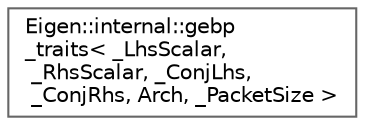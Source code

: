 digraph "Graphical Class Hierarchy"
{
 // LATEX_PDF_SIZE
  bgcolor="transparent";
  edge [fontname=Helvetica,fontsize=10,labelfontname=Helvetica,labelfontsize=10];
  node [fontname=Helvetica,fontsize=10,shape=box,height=0.2,width=0.4];
  rankdir="LR";
  Node0 [id="Node000000",label="Eigen::internal::gebp\l_traits\< _LhsScalar,\l _RhsScalar, _ConjLhs,\l _ConjRhs, Arch, _PacketSize \>",height=0.2,width=0.4,color="grey40", fillcolor="white", style="filled",URL="$classEigen_1_1internal_1_1gebp__traits.html",tooltip=" "];
}
